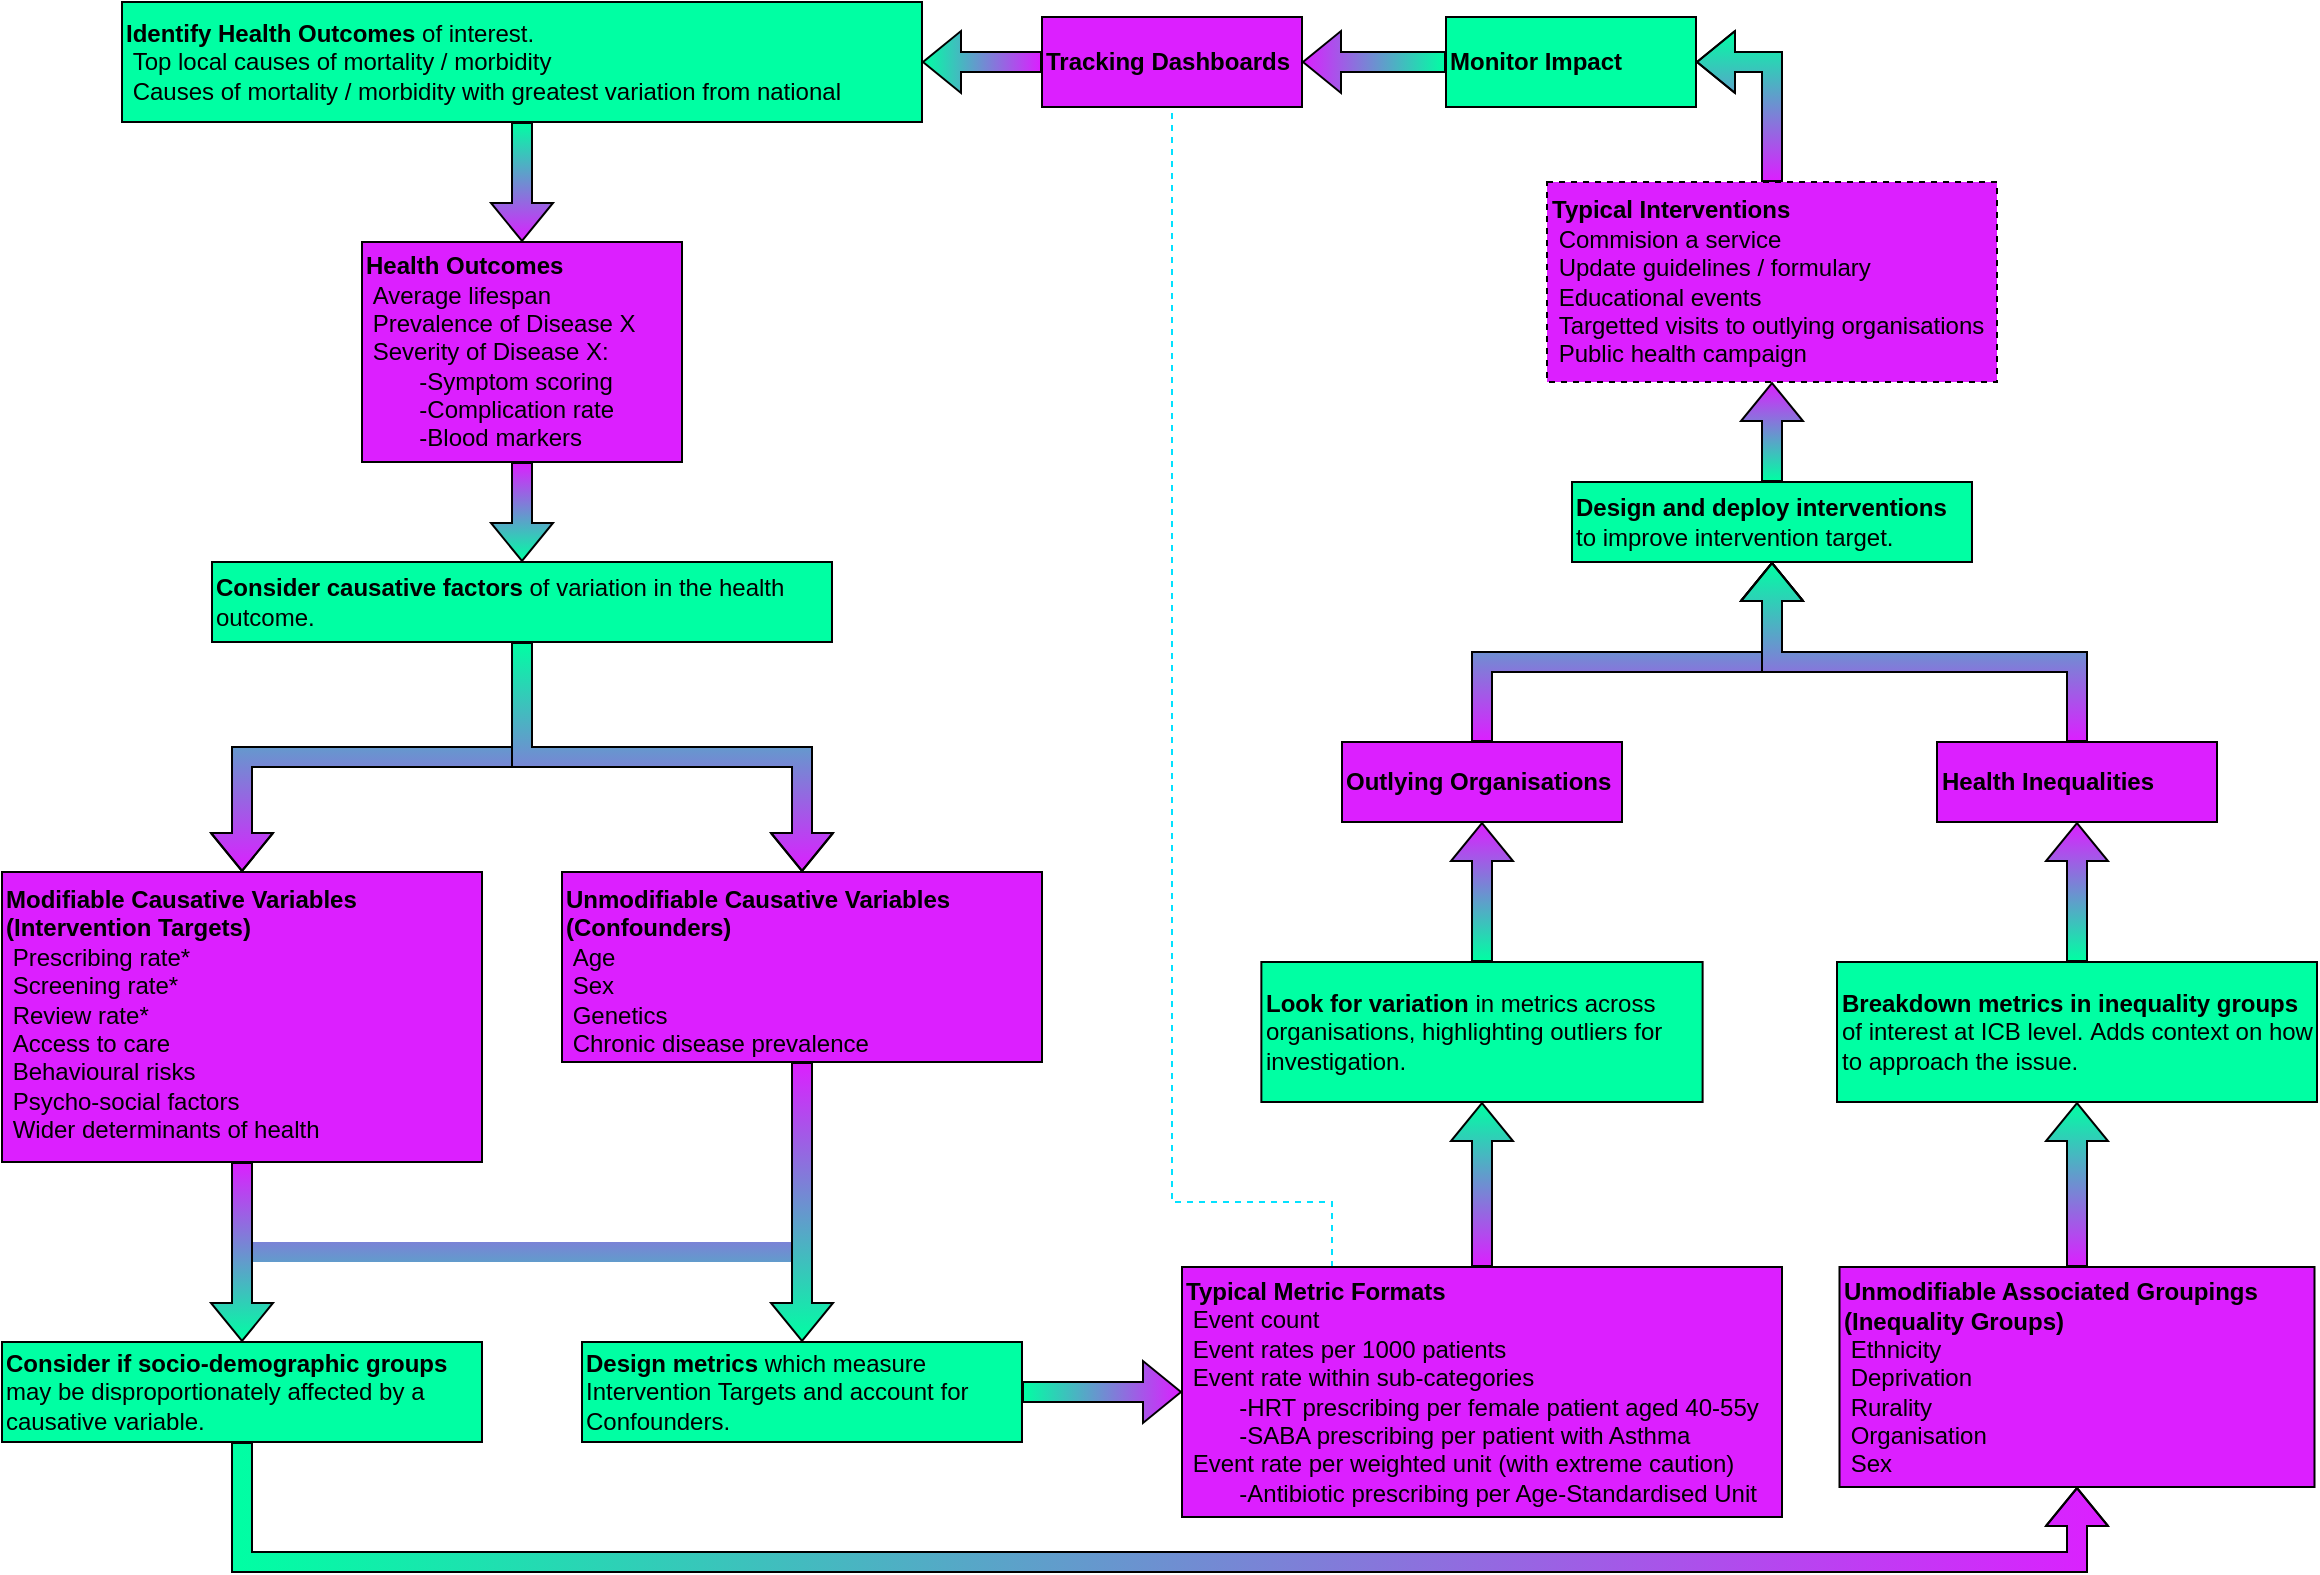 <mxfile version="27.2.0">
  <diagram name="Page-1" id="2GY_7wuPncDDB6MdZIyX">
    <mxGraphModel dx="2253" dy="777" grid="1" gridSize="10" guides="1" tooltips="1" connect="1" arrows="1" fold="1" page="1" pageScale="1" pageWidth="827" pageHeight="1169" math="0" shadow="0">
      <root>
        <mxCell id="0" />
        <mxCell id="1" parent="0" />
        <mxCell id="3T3PI2FYbwUi27SVwXz3-1" value="&lt;b&gt;Health Outcomes&lt;/b&gt;&lt;div&gt;&amp;nbsp;Average lifespan&lt;/div&gt;&lt;div&gt;&amp;nbsp;Prevalence of Disease X&lt;/div&gt;&lt;div&gt;&amp;nbsp;Severity of Disease X:&lt;/div&gt;&lt;div&gt;&lt;span style=&quot;white-space: pre;&quot;&gt;&#x9;&lt;/span&gt;-Symptom scoring&lt;/div&gt;&lt;div&gt;&lt;span style=&quot;white-space: pre;&quot;&gt;&#x9;&lt;/span&gt;-Complication rate&lt;/div&gt;&lt;div&gt;&lt;span style=&quot;white-space: pre;&quot;&gt;&#x9;&lt;/span&gt;-Blood markers&lt;/div&gt;" style="rounded=0;whiteSpace=wrap;html=1;align=left;glass=0;fillColor=#DC1FFF;" parent="1" vertex="1">
          <mxGeometry x="160" y="160" width="160" height="110" as="geometry" />
        </mxCell>
        <mxCell id="vc5VWoNZY2dbi_GcXNYW-9" style="edgeStyle=orthogonalEdgeStyle;shape=flexArrow;rounded=0;orthogonalLoop=1;jettySize=auto;html=1;exitX=0.5;exitY=1;exitDx=0;exitDy=0;entryX=0.5;entryY=0;entryDx=0;entryDy=0;strokeColor=none;align=center;verticalAlign=middle;fontFamily=Helvetica;fontSize=11;fontColor=default;labelBackgroundColor=default;endArrow=classic;fillColor=#DC1FFF;gradientColor=#00FFA3;" edge="1" parent="1" source="3T3PI2FYbwUi27SVwXz3-2" target="vc5VWoNZY2dbi_GcXNYW-6">
          <mxGeometry relative="1" as="geometry" />
        </mxCell>
        <mxCell id="3T3PI2FYbwUi27SVwXz3-2" value="&lt;div&gt;&lt;b&gt;Modifiable Causative Variables (Intervention Targets)&lt;/b&gt;&lt;/div&gt;&lt;div&gt;&lt;span style=&quot;background-color: transparent; color: light-dark(rgb(0, 0, 0), rgb(255, 255, 255));&quot;&gt;&amp;nbsp;Prescribing rate*&lt;/span&gt;&lt;/div&gt;&lt;div&gt;&lt;span style=&quot;background-color: transparent; color: light-dark(rgb(0, 0, 0), rgb(255, 255, 255));&quot;&gt;&amp;nbsp;Screening rate*&lt;/span&gt;&lt;/div&gt;&lt;div&gt;&lt;span style=&quot;background-color: transparent; color: light-dark(rgb(0, 0, 0), rgb(255, 255, 255));&quot;&gt;&amp;nbsp;Review rate*&lt;/span&gt;&lt;/div&gt;&lt;div&gt;&lt;span style=&quot;background-color: transparent; color: light-dark(rgb(0, 0, 0), rgb(255, 255, 255));&quot;&gt;&amp;nbsp;Access to care&lt;/span&gt;&lt;/div&gt;&lt;div&gt;&lt;span style=&quot;background-color: transparent; color: light-dark(rgb(0, 0, 0), rgb(255, 255, 255));&quot;&gt;&amp;nbsp;Behavioural risks&lt;/span&gt;&lt;/div&gt;&lt;div&gt;&lt;span style=&quot;background-color: transparent; color: light-dark(rgb(0, 0, 0), rgb(255, 255, 255));&quot;&gt;&amp;nbsp;Psycho-social factors&lt;/span&gt;&lt;/div&gt;&lt;div&gt;&lt;span style=&quot;background-color: transparent; color: light-dark(rgb(0, 0, 0), rgb(255, 255, 255));&quot;&gt;&amp;nbsp;Wider determinants of health&lt;/span&gt;&lt;/div&gt;" style="rounded=0;whiteSpace=wrap;html=1;align=left;verticalAlign=top;glass=0;fillColor=#DC1FFF;" parent="1" vertex="1">
          <mxGeometry x="-20" y="475" width="240" height="145" as="geometry" />
        </mxCell>
        <mxCell id="vc5VWoNZY2dbi_GcXNYW-10" style="edgeStyle=orthogonalEdgeStyle;shape=flexArrow;rounded=0;orthogonalLoop=1;jettySize=auto;html=1;exitX=0.5;exitY=1;exitDx=0;exitDy=0;entryX=0.5;entryY=0;entryDx=0;entryDy=0;strokeColor=default;align=center;verticalAlign=middle;fontFamily=Helvetica;fontSize=11;fontColor=default;labelBackgroundColor=default;endArrow=classic;fillColor=#DC1FFF;gradientColor=#00FFA3;" edge="1" parent="1" source="3T3PI2FYbwUi27SVwXz3-5" target="vc5VWoNZY2dbi_GcXNYW-6">
          <mxGeometry relative="1" as="geometry" />
        </mxCell>
        <mxCell id="3T3PI2FYbwUi27SVwXz3-5" value="&lt;div&gt;&lt;b&gt;Unmodifiable Causative Variables (Confounders)&lt;/b&gt;&lt;/div&gt;&lt;div&gt;&amp;nbsp;Age&lt;/div&gt;&lt;div&gt;&amp;nbsp;Sex&lt;/div&gt;&lt;div&gt;&amp;nbsp;Genetics&lt;/div&gt;&lt;div&gt;&amp;nbsp;Chronic disease prevalence&lt;/div&gt;" style="rounded=0;whiteSpace=wrap;html=1;align=left;verticalAlign=top;glass=0;shadow=0;fillColor=#DC1FFF;" parent="1" vertex="1">
          <mxGeometry x="260" y="475" width="240" height="95" as="geometry" />
        </mxCell>
        <mxCell id="3T3PI2FYbwUi27SVwXz3-8" style="edgeStyle=orthogonalEdgeStyle;rounded=0;orthogonalLoop=1;jettySize=auto;html=1;exitX=0.5;exitY=1;exitDx=0;exitDy=0;entryX=0.5;entryY=0;entryDx=0;entryDy=0;shape=flexArrow;fillColor=#00FFA3;gradientColor=#DC1FFF;" parent="1" source="3T3PI2FYbwUi27SVwXz3-6" target="3T3PI2FYbwUi27SVwXz3-1" edge="1">
          <mxGeometry relative="1" as="geometry" />
        </mxCell>
        <mxCell id="3T3PI2FYbwUi27SVwXz3-6" value="&lt;div&gt;&lt;b&gt;Identify Health Outcomes &lt;/b&gt;of interest.&lt;/div&gt;&lt;div&gt;&lt;span style=&quot;background-color: transparent; color: light-dark(rgb(0, 0, 0), rgb(255, 255, 255));&quot;&gt;&amp;nbsp;Top local causes of mortality / morbidity&lt;/span&gt;&lt;/div&gt;&lt;div&gt;&amp;nbsp;Causes of mortality / morbidity with greatest variation from national&lt;br&gt;&lt;/div&gt;" style="rounded=0;whiteSpace=wrap;html=1;align=left;glass=0;fillColor=#00FFA3;" parent="1" vertex="1">
          <mxGeometry x="40" y="40" width="400" height="60" as="geometry" />
        </mxCell>
        <mxCell id="3T3PI2FYbwUi27SVwXz3-7" value="&lt;div&gt;&lt;b&gt;Consider causative&amp;nbsp;&lt;/b&gt;&lt;b&gt;factors &lt;/b&gt;of variation in the health outcome.&lt;/div&gt;" style="rounded=0;whiteSpace=wrap;html=1;align=left;glass=0;fillColor=#00FFA3;" parent="1" vertex="1">
          <mxGeometry x="85" y="320" width="310" height="40" as="geometry" />
        </mxCell>
        <mxCell id="vc5VWoNZY2dbi_GcXNYW-1" style="edgeStyle=orthogonalEdgeStyle;rounded=0;orthogonalLoop=1;jettySize=auto;html=1;exitX=0.5;exitY=1;exitDx=0;exitDy=0;entryX=0.5;entryY=0;entryDx=0;entryDy=0;shape=flexArrow;fillColor=#DC1FFF;gradientColor=#00FFA3;" edge="1" parent="1" source="3T3PI2FYbwUi27SVwXz3-1" target="3T3PI2FYbwUi27SVwXz3-7">
          <mxGeometry relative="1" as="geometry">
            <mxPoint x="520" y="330" as="sourcePoint" />
            <mxPoint x="520" y="400" as="targetPoint" />
          </mxGeometry>
        </mxCell>
        <mxCell id="vc5VWoNZY2dbi_GcXNYW-3" style="edgeStyle=orthogonalEdgeStyle;rounded=0;orthogonalLoop=1;jettySize=auto;html=1;exitX=0.5;exitY=1;exitDx=0;exitDy=0;entryX=0.5;entryY=0;entryDx=0;entryDy=0;shape=flexArrow;fillColor=#00FFA3;gradientColor=#DC1FFF;" edge="1" parent="1" source="3T3PI2FYbwUi27SVwXz3-7" target="3T3PI2FYbwUi27SVwXz3-2">
          <mxGeometry relative="1" as="geometry">
            <mxPoint x="180" y="440" as="sourcePoint" />
            <mxPoint x="180" y="510" as="targetPoint" />
          </mxGeometry>
        </mxCell>
        <mxCell id="vc5VWoNZY2dbi_GcXNYW-4" style="edgeStyle=orthogonalEdgeStyle;rounded=0;orthogonalLoop=1;jettySize=auto;html=1;exitX=0.5;exitY=1;exitDx=0;exitDy=0;entryX=0.5;entryY=0;entryDx=0;entryDy=0;shape=flexArrow;fillColor=#00FFA3;gradientColor=#DC1FFF;" edge="1" parent="1" source="3T3PI2FYbwUi27SVwXz3-7" target="3T3PI2FYbwUi27SVwXz3-5">
          <mxGeometry relative="1" as="geometry">
            <mxPoint x="240" y="450" as="sourcePoint" />
            <mxPoint x="240" y="520" as="targetPoint" />
          </mxGeometry>
        </mxCell>
        <mxCell id="vc5VWoNZY2dbi_GcXNYW-6" value="&lt;div&gt;&lt;b&gt;Design metrics&lt;/b&gt; which measure Intervention Targets and account for Confounders.&amp;nbsp;&lt;/div&gt;" style="rounded=0;whiteSpace=wrap;html=1;align=left;glass=0;fillColor=#00FFA3;" vertex="1" parent="1">
          <mxGeometry x="270" y="710" width="220" height="50" as="geometry" />
        </mxCell>
        <mxCell id="vc5VWoNZY2dbi_GcXNYW-42" style="edgeStyle=orthogonalEdgeStyle;shape=flexArrow;rounded=0;orthogonalLoop=1;jettySize=auto;html=1;exitX=0.5;exitY=0;exitDx=0;exitDy=0;entryX=0.5;entryY=1;entryDx=0;entryDy=0;strokeColor=default;align=center;verticalAlign=middle;fontFamily=Helvetica;fontSize=11;fontColor=default;labelBackgroundColor=default;endArrow=classic;fillColor=#DC1FFF;gradientColor=#00FFA3;" edge="1" parent="1" source="vc5VWoNZY2dbi_GcXNYW-11" target="vc5VWoNZY2dbi_GcXNYW-26">
          <mxGeometry relative="1" as="geometry" />
        </mxCell>
        <mxCell id="vc5VWoNZY2dbi_GcXNYW-11" value="&lt;div&gt;&lt;span style=&quot;background-color: transparent; color: light-dark(rgb(0, 0, 0), rgb(255, 255, 255));&quot;&gt;&lt;b&gt;Breakdown metrics in inequality&amp;nbsp;&lt;/b&gt;&lt;b&gt;groups &lt;/b&gt;of interest&amp;nbsp;at ICB level.&amp;nbsp;&lt;/span&gt;&lt;span style=&quot;background-color: transparent; color: light-dark(rgb(0, 0, 0), rgb(255, 255, 255));&quot;&gt;Adds context on how to approach the issue.&lt;/span&gt;&lt;/div&gt;" style="rounded=0;whiteSpace=wrap;html=1;align=left;glass=0;fillColor=#00FFA3;" vertex="1" parent="1">
          <mxGeometry x="897.5" y="520" width="240" height="70" as="geometry" />
        </mxCell>
        <mxCell id="vc5VWoNZY2dbi_GcXNYW-17" style="edgeStyle=orthogonalEdgeStyle;shape=flexArrow;rounded=0;orthogonalLoop=1;jettySize=auto;html=1;entryX=0;entryY=0.5;entryDx=0;entryDy=0;strokeColor=default;align=center;verticalAlign=middle;fontFamily=Helvetica;fontSize=11;fontColor=default;labelBackgroundColor=default;endArrow=classic;fillColor=#DC1FFF;gradientColor=#00FFA3;exitX=1;exitY=0.5;exitDx=0;exitDy=0;gradientDirection=west;" edge="1" parent="1" source="vc5VWoNZY2dbi_GcXNYW-6" target="vc5VWoNZY2dbi_GcXNYW-35">
          <mxGeometry relative="1" as="geometry">
            <mxPoint x="540" y="690" as="sourcePoint" />
            <mxPoint x="580" y="740" as="targetPoint" />
            <Array as="points" />
          </mxGeometry>
        </mxCell>
        <mxCell id="vc5VWoNZY2dbi_GcXNYW-30" style="edgeStyle=orthogonalEdgeStyle;shape=flexArrow;rounded=0;orthogonalLoop=1;jettySize=auto;html=1;exitX=0.5;exitY=1;exitDx=0;exitDy=0;entryX=0.5;entryY=0;entryDx=0;entryDy=0;strokeColor=default;align=center;verticalAlign=middle;fontFamily=Helvetica;fontSize=11;fontColor=default;labelBackgroundColor=default;endArrow=classic;fillColor=#DC1FFF;gradientColor=#00FFA3;" edge="1" parent="1" source="3T3PI2FYbwUi27SVwXz3-2" target="vc5VWoNZY2dbi_GcXNYW-12">
          <mxGeometry relative="1" as="geometry" />
        </mxCell>
        <mxCell id="vc5VWoNZY2dbi_GcXNYW-50" style="edgeStyle=orthogonalEdgeStyle;shape=flexArrow;rounded=0;orthogonalLoop=1;jettySize=auto;html=1;exitX=0.5;exitY=1;exitDx=0;exitDy=0;entryX=0.5;entryY=1;entryDx=0;entryDy=0;strokeColor=default;align=center;verticalAlign=middle;fontFamily=Helvetica;fontSize=11;fontColor=default;labelBackgroundColor=default;endArrow=classic;fillColor=#00FFA3;gradientColor=#DC1FFF;gradientDirection=east;" edge="1" parent="1" source="vc5VWoNZY2dbi_GcXNYW-12" target="vc5VWoNZY2dbi_GcXNYW-34">
          <mxGeometry relative="1" as="geometry">
            <Array as="points">
              <mxPoint x="100" y="820" />
              <mxPoint x="1018" y="820" />
            </Array>
          </mxGeometry>
        </mxCell>
        <mxCell id="vc5VWoNZY2dbi_GcXNYW-12" value="&lt;b&gt;Consider if socio-demographic groups &lt;/b&gt;may be disproportionately affected by a causative variable." style="rounded=0;whiteSpace=wrap;html=1;align=left;glass=0;fillColor=#00FFA3;" vertex="1" parent="1">
          <mxGeometry x="-20" y="710" width="240" height="50" as="geometry" />
        </mxCell>
        <mxCell id="vc5VWoNZY2dbi_GcXNYW-41" style="edgeStyle=orthogonalEdgeStyle;shape=flexArrow;rounded=0;orthogonalLoop=1;jettySize=auto;html=1;exitX=0.5;exitY=0;exitDx=0;exitDy=0;entryX=0.5;entryY=1;entryDx=0;entryDy=0;strokeColor=default;align=center;verticalAlign=middle;fontFamily=Helvetica;fontSize=11;fontColor=default;labelBackgroundColor=default;endArrow=classic;fillColor=#DC1FFF;gradientColor=#00FFA3;" edge="1" parent="1" source="vc5VWoNZY2dbi_GcXNYW-16" target="vc5VWoNZY2dbi_GcXNYW-25">
          <mxGeometry relative="1" as="geometry" />
        </mxCell>
        <mxCell id="vc5VWoNZY2dbi_GcXNYW-16" value="&lt;div&gt;&lt;span style=&quot;background-color: transparent; color: light-dark(rgb(0, 0, 0), rgb(255, 255, 255));&quot;&gt;&lt;b&gt;Look for variation&amp;nbsp;&lt;/b&gt;&lt;/span&gt;&lt;span style=&quot;background-color: transparent; color: light-dark(rgb(0, 0, 0), rgb(255, 255, 255));&quot;&gt;in metrics&lt;/span&gt;&lt;span style=&quot;background-color: transparent; color: light-dark(rgb(0, 0, 0), rgb(255, 255, 255));&quot;&gt;&amp;nbsp;across organisations, highlighting outliers for investigation.&lt;/span&gt;&lt;/div&gt;" style="rounded=0;whiteSpace=wrap;html=1;align=left;glass=0;fillColor=#00FFA3;" vertex="1" parent="1">
          <mxGeometry x="609.68" y="520" width="220.63" height="70" as="geometry" />
        </mxCell>
        <mxCell id="vc5VWoNZY2dbi_GcXNYW-51" style="edgeStyle=orthogonalEdgeStyle;shape=flexArrow;rounded=0;orthogonalLoop=1;jettySize=auto;html=1;exitX=0.5;exitY=0;exitDx=0;exitDy=0;entryX=0.5;entryY=1;entryDx=0;entryDy=0;strokeColor=default;align=center;verticalAlign=middle;fontFamily=Helvetica;fontSize=11;fontColor=default;labelBackgroundColor=default;endArrow=classic;fillColor=#DC1FFF;gradientColor=#00FFA3;" edge="1" parent="1" source="vc5VWoNZY2dbi_GcXNYW-19" target="vc5VWoNZY2dbi_GcXNYW-20">
          <mxGeometry relative="1" as="geometry" />
        </mxCell>
        <mxCell id="vc5VWoNZY2dbi_GcXNYW-19" value="&lt;div&gt;&lt;span style=&quot;background-color: transparent; color: light-dark(rgb(0, 0, 0), rgb(255, 255, 255));&quot;&gt;&lt;b&gt;Design and deploy interventions &lt;/b&gt;to improve intervention target.&lt;/span&gt;&lt;/div&gt;" style="rounded=0;whiteSpace=wrap;html=1;align=left;glass=0;fillColor=#00FFA3;" vertex="1" parent="1">
          <mxGeometry x="765" y="280" width="200" height="40" as="geometry" />
        </mxCell>
        <mxCell id="vc5VWoNZY2dbi_GcXNYW-55" style="edgeStyle=orthogonalEdgeStyle;shape=flexArrow;rounded=0;orthogonalLoop=1;jettySize=auto;html=1;exitX=0.5;exitY=0;exitDx=0;exitDy=0;entryX=1;entryY=0.5;entryDx=0;entryDy=0;strokeColor=default;align=center;verticalAlign=middle;fontFamily=Helvetica;fontSize=11;fontColor=default;labelBackgroundColor=default;endArrow=classic;fillColor=#00FFA3;gradientColor=#DC1FFF;" edge="1" parent="1" source="vc5VWoNZY2dbi_GcXNYW-20" target="vc5VWoNZY2dbi_GcXNYW-21">
          <mxGeometry relative="1" as="geometry" />
        </mxCell>
        <mxCell id="vc5VWoNZY2dbi_GcXNYW-20" value="&lt;div&gt;&lt;span style=&quot;background-color: transparent; color: light-dark(rgb(0, 0, 0), rgb(255, 255, 255));&quot;&gt;&lt;b&gt;Typical Interventions&lt;/b&gt;&lt;/span&gt;&lt;/div&gt;&lt;div&gt;&lt;span style=&quot;background-color: transparent; color: light-dark(rgb(0, 0, 0), rgb(255, 255, 255));&quot;&gt;&amp;nbsp;Commision a service&lt;/span&gt;&lt;/div&gt;&lt;div&gt;&amp;nbsp;Update guidelines / formulary&lt;/div&gt;&lt;div&gt;&amp;nbsp;Educational events&lt;/div&gt;&lt;div&gt;&lt;span style=&quot;background-color: transparent; color: light-dark(rgb(0, 0, 0), rgb(255, 255, 255));&quot;&gt;&amp;nbsp;Targetted visits to outlying organisations&lt;/span&gt;&lt;/div&gt;&lt;div&gt;&lt;div&gt;&amp;nbsp;Public health campaign&lt;/div&gt;&lt;/div&gt;" style="rounded=0;whiteSpace=wrap;html=1;align=left;glass=0;fillColor=#DC1FFF;dashed=1;" vertex="1" parent="1">
          <mxGeometry x="752.5" y="130" width="225" height="100" as="geometry" />
        </mxCell>
        <mxCell id="vc5VWoNZY2dbi_GcXNYW-43" style="edgeStyle=orthogonalEdgeStyle;shape=flexArrow;rounded=0;orthogonalLoop=1;jettySize=auto;html=1;exitX=0;exitY=0.5;exitDx=0;exitDy=0;entryX=1;entryY=0.5;entryDx=0;entryDy=0;strokeColor=default;align=center;verticalAlign=middle;fontFamily=Helvetica;fontSize=11;fontColor=default;labelBackgroundColor=default;endArrow=classic;fillColor=#DC1FFF;gradientColor=#00FFA3;gradientDirection=east;" edge="1" parent="1" source="vc5VWoNZY2dbi_GcXNYW-21" target="vc5VWoNZY2dbi_GcXNYW-33">
          <mxGeometry relative="1" as="geometry" />
        </mxCell>
        <mxCell id="vc5VWoNZY2dbi_GcXNYW-21" value="&lt;div&gt;&lt;b&gt;Monitor Impact&lt;/b&gt;&lt;span style=&quot;background-color: transparent; color: light-dark(rgb(0, 0, 0), rgb(255, 255, 255)); white-space: pre;&quot;&gt;&#x9;&lt;/span&gt;&lt;/div&gt;" style="rounded=0;whiteSpace=wrap;html=1;align=left;glass=0;fillColor=#00FFA3;" vertex="1" parent="1">
          <mxGeometry x="702" y="47.5" width="125" height="45" as="geometry" />
        </mxCell>
        <mxCell id="vc5VWoNZY2dbi_GcXNYW-46" style="edgeStyle=orthogonalEdgeStyle;shape=flexArrow;rounded=0;orthogonalLoop=1;jettySize=auto;html=1;exitX=0.5;exitY=0;exitDx=0;exitDy=0;entryX=0.5;entryY=1;entryDx=0;entryDy=0;strokeColor=default;align=center;verticalAlign=middle;fontFamily=Helvetica;fontSize=11;fontColor=default;labelBackgroundColor=default;endArrow=classic;fillColor=#DC1FFF;gradientColor=#00FFA3;gradientDirection=north;" edge="1" parent="1" source="vc5VWoNZY2dbi_GcXNYW-25" target="vc5VWoNZY2dbi_GcXNYW-19">
          <mxGeometry relative="1" as="geometry">
            <Array as="points">
              <mxPoint x="720" y="370" />
              <mxPoint x="865" y="370" />
            </Array>
          </mxGeometry>
        </mxCell>
        <mxCell id="vc5VWoNZY2dbi_GcXNYW-25" value="&lt;div&gt;&lt;b&gt;Outlying Organisations&lt;/b&gt;&lt;/div&gt;" style="rounded=0;whiteSpace=wrap;html=1;align=left;glass=0;fillColor=#DC1FFF;" vertex="1" parent="1">
          <mxGeometry x="650" y="410" width="140" height="40" as="geometry" />
        </mxCell>
        <mxCell id="vc5VWoNZY2dbi_GcXNYW-47" style="edgeStyle=orthogonalEdgeStyle;shape=flexArrow;rounded=0;orthogonalLoop=1;jettySize=auto;html=1;exitX=0.5;exitY=0;exitDx=0;exitDy=0;strokeColor=default;align=center;verticalAlign=middle;fontFamily=Helvetica;fontSize=11;fontColor=default;labelBackgroundColor=default;endArrow=classic;fillColor=#DC1FFF;gradientColor=#00FFA3;gradientDirection=north;" edge="1" parent="1" source="vc5VWoNZY2dbi_GcXNYW-26" target="vc5VWoNZY2dbi_GcXNYW-19">
          <mxGeometry relative="1" as="geometry">
            <Array as="points">
              <mxPoint x="1018" y="370" />
              <mxPoint x="865" y="370" />
            </Array>
          </mxGeometry>
        </mxCell>
        <mxCell id="vc5VWoNZY2dbi_GcXNYW-26" value="&lt;b&gt;Health Inequalities&lt;/b&gt;" style="rounded=0;whiteSpace=wrap;html=1;align=left;glass=0;fillColor=#DC1FFF;" vertex="1" parent="1">
          <mxGeometry x="947.5" y="410" width="140" height="40" as="geometry" />
        </mxCell>
        <mxCell id="vc5VWoNZY2dbi_GcXNYW-44" style="edgeStyle=orthogonalEdgeStyle;shape=flexArrow;rounded=0;orthogonalLoop=1;jettySize=auto;html=1;exitX=0;exitY=0.5;exitDx=0;exitDy=0;entryX=1;entryY=0.5;entryDx=0;entryDy=0;strokeColor=default;align=center;verticalAlign=middle;fontFamily=Helvetica;fontSize=11;fontColor=default;labelBackgroundColor=default;endArrow=classic;fillColor=#DC1FFF;gradientColor=#00FFA3;gradientDirection=west;" edge="1" parent="1" source="vc5VWoNZY2dbi_GcXNYW-33" target="3T3PI2FYbwUi27SVwXz3-6">
          <mxGeometry relative="1" as="geometry" />
        </mxCell>
        <mxCell id="vc5VWoNZY2dbi_GcXNYW-33" value="&lt;span style=&quot;background-color: transparent; color: light-dark(rgb(0, 0, 0), rgb(255, 255, 255));&quot;&gt;&lt;b&gt;Tracking Dashboards&lt;/b&gt;&lt;br&gt;&lt;/span&gt;" style="rounded=0;whiteSpace=wrap;html=1;align=left;glass=0;fillColor=#DC1FFF;" vertex="1" parent="1">
          <mxGeometry x="500" y="47.5" width="130" height="45" as="geometry" />
        </mxCell>
        <mxCell id="vc5VWoNZY2dbi_GcXNYW-49" style="edgeStyle=orthogonalEdgeStyle;shape=flexArrow;rounded=0;orthogonalLoop=1;jettySize=auto;html=1;exitX=0.5;exitY=0;exitDx=0;exitDy=0;entryX=0.5;entryY=1;entryDx=0;entryDy=0;strokeColor=default;align=center;verticalAlign=middle;fontFamily=Helvetica;fontSize=11;fontColor=default;labelBackgroundColor=default;endArrow=classic;fillColor=#DC1FFF;gradientColor=#00FFA3;gradientDirection=north;" edge="1" parent="1" source="vc5VWoNZY2dbi_GcXNYW-34" target="vc5VWoNZY2dbi_GcXNYW-11">
          <mxGeometry relative="1" as="geometry" />
        </mxCell>
        <mxCell id="vc5VWoNZY2dbi_GcXNYW-34" value="&lt;div&gt;&lt;b&gt;Unmodifiable Associated Groupings (Inequality Groups)&lt;/b&gt;&lt;/div&gt;&lt;div&gt;&amp;nbsp;Ethnicity&lt;/div&gt;&lt;div&gt;&amp;nbsp;Deprivation&lt;/div&gt;&lt;div&gt;&lt;span style=&quot;background-color: transparent; color: light-dark(rgb(0, 0, 0), rgb(255, 255, 255));&quot;&gt;&amp;nbsp;Rurality&lt;/span&gt;&lt;/div&gt;&lt;div&gt;&amp;nbsp;Organisation&lt;/div&gt;&lt;div&gt;&amp;nbsp;Sex&lt;/div&gt;" style="rounded=0;whiteSpace=wrap;html=1;align=left;glass=0;fillColor=#DC1FFF;" vertex="1" parent="1">
          <mxGeometry x="898.75" y="672.5" width="237.5" height="110" as="geometry" />
        </mxCell>
        <mxCell id="vc5VWoNZY2dbi_GcXNYW-48" style="edgeStyle=orthogonalEdgeStyle;shape=flexArrow;rounded=0;orthogonalLoop=1;jettySize=auto;html=1;exitX=0.5;exitY=0;exitDx=0;exitDy=0;entryX=0.5;entryY=1;entryDx=0;entryDy=0;strokeColor=default;align=center;verticalAlign=middle;fontFamily=Helvetica;fontSize=11;fontColor=default;labelBackgroundColor=default;endArrow=classic;fillColor=#DC1FFF;gradientColor=#00FFA3;gradientDirection=north;" edge="1" parent="1" source="vc5VWoNZY2dbi_GcXNYW-35" target="vc5VWoNZY2dbi_GcXNYW-16">
          <mxGeometry relative="1" as="geometry" />
        </mxCell>
        <mxCell id="vc5VWoNZY2dbi_GcXNYW-52" style="edgeStyle=orthogonalEdgeStyle;rounded=0;orthogonalLoop=1;jettySize=auto;html=1;exitX=0.25;exitY=0;exitDx=0;exitDy=0;entryX=0.5;entryY=1;entryDx=0;entryDy=0;strokeColor=light-dark(#03E1FF,#EDEDED);align=center;verticalAlign=middle;fontFamily=Helvetica;fontSize=11;fontColor=default;labelBackgroundColor=default;endArrow=none;fillColor=#DC1FFF;gradientColor=#00FFA3;dashed=1;endFill=0;" edge="1" parent="1" source="vc5VWoNZY2dbi_GcXNYW-35" target="vc5VWoNZY2dbi_GcXNYW-33">
          <mxGeometry relative="1" as="geometry">
            <Array as="points">
              <mxPoint x="645" y="640" />
              <mxPoint x="565" y="640" />
            </Array>
          </mxGeometry>
        </mxCell>
        <mxCell id="vc5VWoNZY2dbi_GcXNYW-35" value="&lt;div&gt;&lt;span style=&quot;background-color: transparent; color: light-dark(rgb(0, 0, 0), rgb(255, 255, 255));&quot;&gt;&lt;b&gt;Typical Metric Formats&lt;/b&gt;&lt;/span&gt;&lt;/div&gt;&lt;div&gt;&amp;nbsp;Event count&lt;/div&gt;&lt;div&gt;&amp;nbsp;Event rates per 1000 patients&lt;/div&gt;&lt;div&gt;&lt;span style=&quot;background-color: transparent; color: light-dark(rgb(0, 0, 0), rgb(255, 255, 255));&quot;&gt;&amp;nbsp;Event rate within sub-categories&lt;/span&gt;&lt;/div&gt;&lt;div&gt;&lt;span style=&quot;background-color: transparent; color: light-dark(rgb(0, 0, 0), rgb(255, 255, 255));&quot;&gt;&lt;span style=&quot;white-space: pre;&quot;&gt;&#x9;&lt;/span&gt;-HRT prescribing per female patient aged 40-55y&lt;/span&gt;&lt;/div&gt;&lt;div&gt;&lt;span style=&quot;background-color: transparent; color: light-dark(rgb(0, 0, 0), rgb(255, 255, 255));&quot;&gt;&lt;span style=&quot;white-space: pre;&quot;&gt;&#x9;&lt;/span&gt;-SABA prescribing per patient with Asthma&lt;br&gt;&lt;/span&gt;&lt;/div&gt;&lt;div&gt;&lt;div&gt;&lt;span style=&quot;background-color: transparent; color: light-dark(rgb(0, 0, 0), rgb(255, 255, 255));&quot;&gt;&amp;nbsp;Event rate per weighted unit (&lt;/span&gt;&lt;span style=&quot;background-color: transparent; color: light-dark(rgb(0, 0, 0), rgb(255, 255, 255));&quot;&gt;with extreme caution)&lt;/span&gt;&lt;/div&gt;&lt;div&gt;&lt;span style=&quot;background-color: transparent; color: light-dark(rgb(0, 0, 0), rgb(255, 255, 255));&quot;&gt;&lt;span style=&quot;white-space: pre;&quot;&gt;&#x9;&lt;/span&gt;-Antibiotic prescribing per Age-Standardised Unit&lt;/span&gt;&lt;/div&gt;&lt;/div&gt;" style="rounded=0;whiteSpace=wrap;html=1;align=left;glass=0;fillColor=#DC1FFF;" vertex="1" parent="1">
          <mxGeometry x="570" y="672.5" width="300" height="125" as="geometry" />
        </mxCell>
      </root>
    </mxGraphModel>
  </diagram>
</mxfile>
